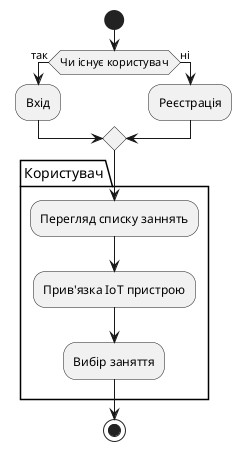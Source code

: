 @startuml

start

if (Чи існує користувач) then (так)
  :Вхід;
else (ні)
  :Реєстрація;
endif

package "Користувач" {
    :Перегляд списку заннять;
    :Прив'язка IoT пристрою;
    :Вибір заняття;
}

stop

@enduml

